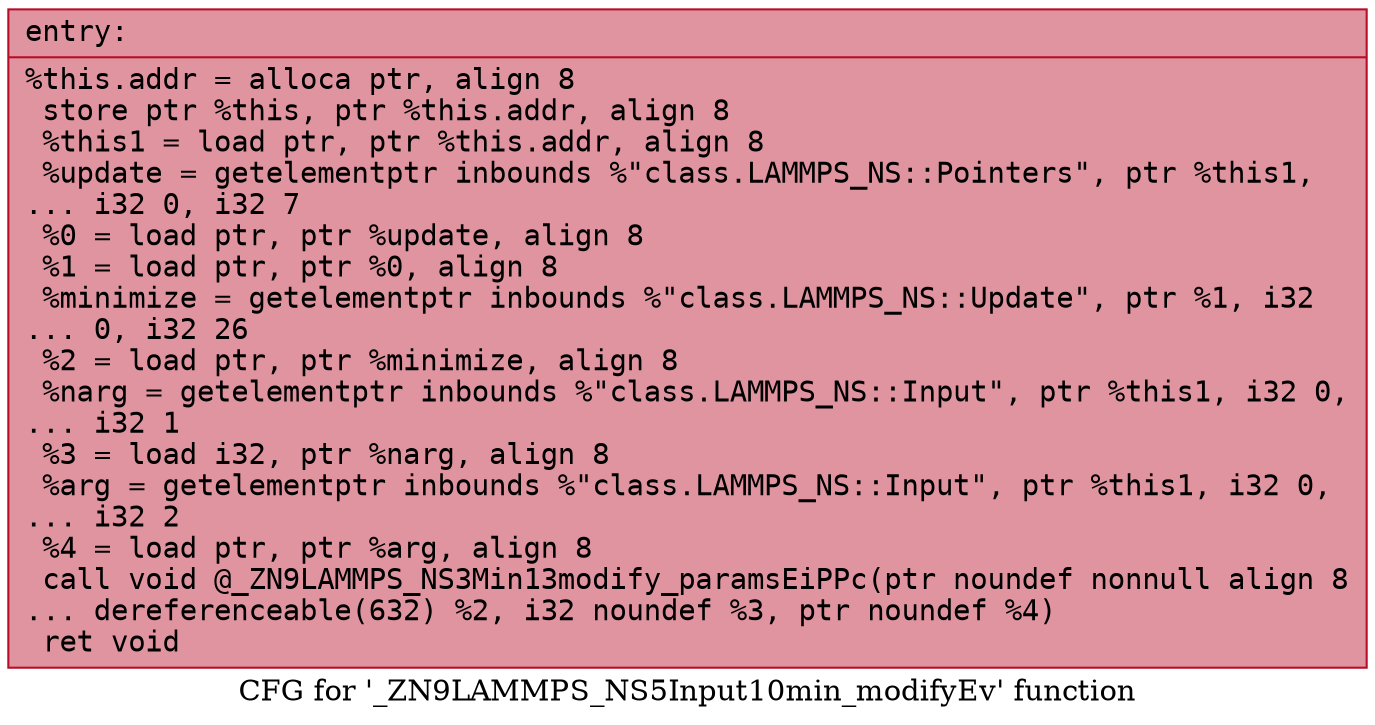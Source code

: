 digraph "CFG for '_ZN9LAMMPS_NS5Input10min_modifyEv' function" {
	label="CFG for '_ZN9LAMMPS_NS5Input10min_modifyEv' function";

	Node0x5628736ee120 [shape=record,color="#b70d28ff", style=filled, fillcolor="#b70d2870" fontname="Courier",label="{entry:\l|  %this.addr = alloca ptr, align 8\l  store ptr %this, ptr %this.addr, align 8\l  %this1 = load ptr, ptr %this.addr, align 8\l  %update = getelementptr inbounds %\"class.LAMMPS_NS::Pointers\", ptr %this1,\l... i32 0, i32 7\l  %0 = load ptr, ptr %update, align 8\l  %1 = load ptr, ptr %0, align 8\l  %minimize = getelementptr inbounds %\"class.LAMMPS_NS::Update\", ptr %1, i32\l... 0, i32 26\l  %2 = load ptr, ptr %minimize, align 8\l  %narg = getelementptr inbounds %\"class.LAMMPS_NS::Input\", ptr %this1, i32 0,\l... i32 1\l  %3 = load i32, ptr %narg, align 8\l  %arg = getelementptr inbounds %\"class.LAMMPS_NS::Input\", ptr %this1, i32 0,\l... i32 2\l  %4 = load ptr, ptr %arg, align 8\l  call void @_ZN9LAMMPS_NS3Min13modify_paramsEiPPc(ptr noundef nonnull align 8\l... dereferenceable(632) %2, i32 noundef %3, ptr noundef %4)\l  ret void\l}"];
}
